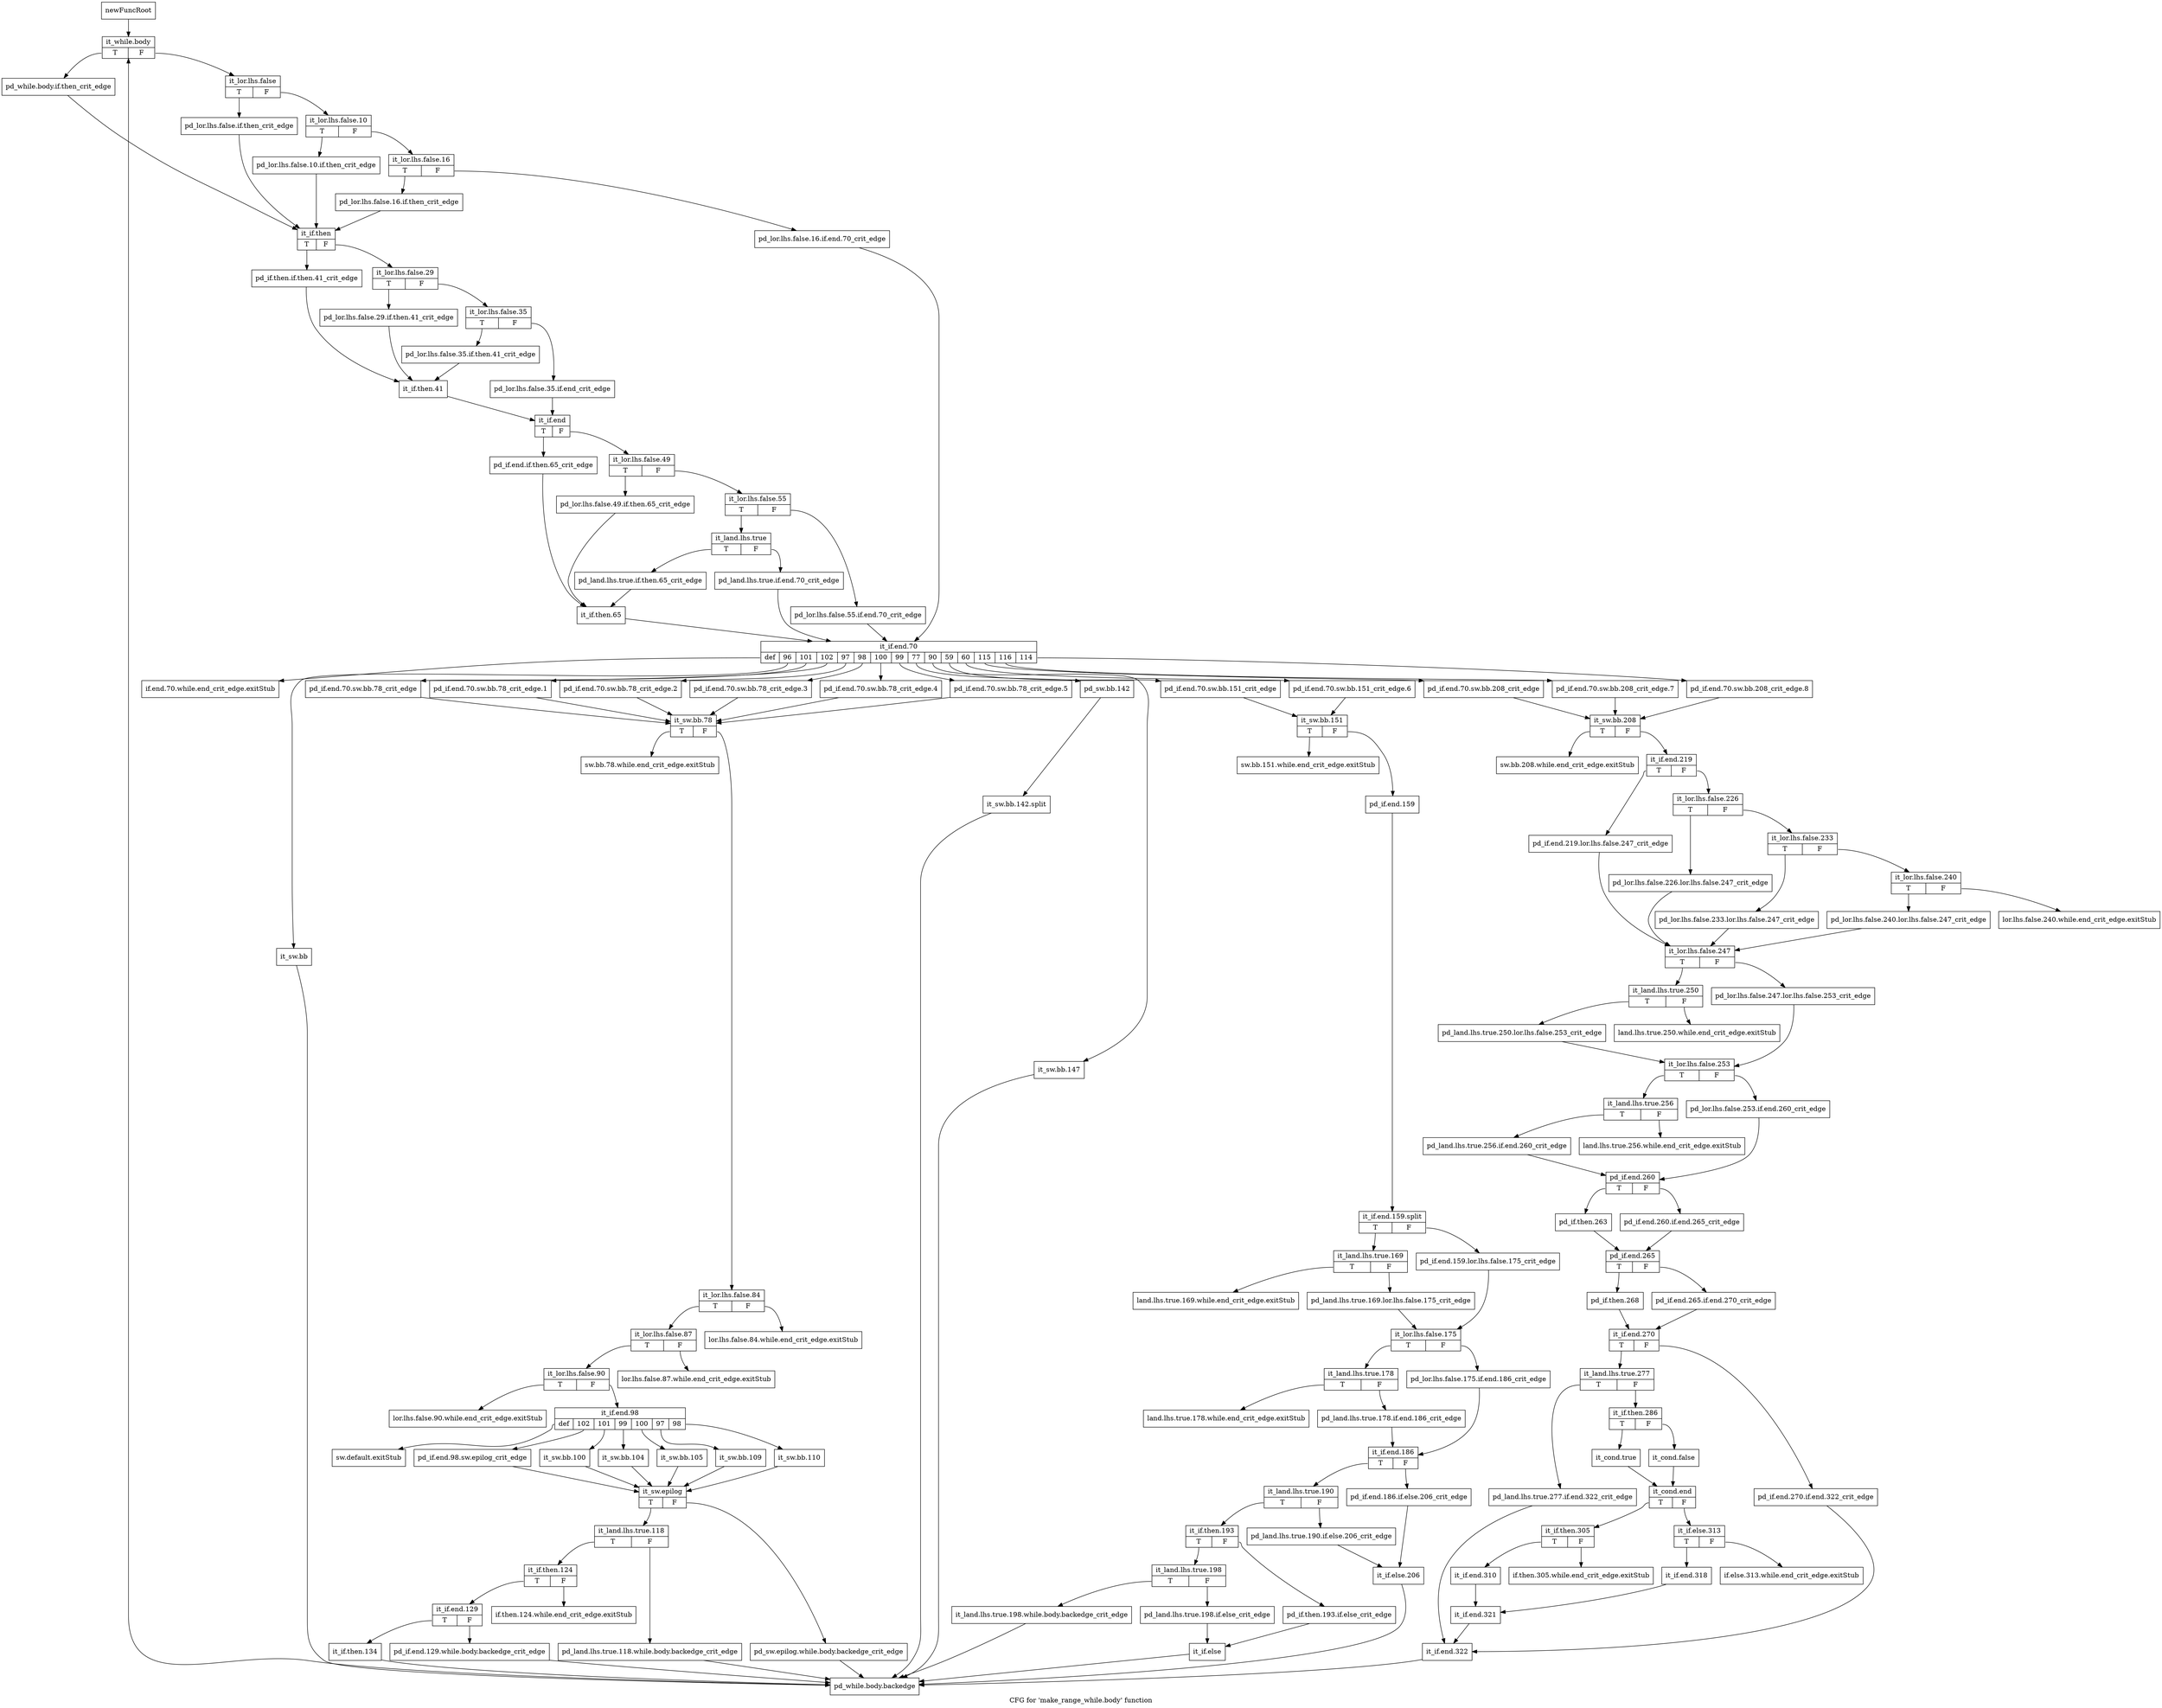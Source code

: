 digraph "CFG for 'make_range_while.body' function" {
	label="CFG for 'make_range_while.body' function";

	Node0xaf97100 [shape=record,label="{newFuncRoot}"];
	Node0xaf97100 -> Node0xafa9fa0;
	Node0xafa9aa0 [shape=record,label="{if.end.70.while.end_crit_edge.exitStub}"];
	Node0xafa9af0 [shape=record,label="{sw.bb.208.while.end_crit_edge.exitStub}"];
	Node0xafa9b40 [shape=record,label="{lor.lhs.false.240.while.end_crit_edge.exitStub}"];
	Node0xafa9b90 [shape=record,label="{land.lhs.true.250.while.end_crit_edge.exitStub}"];
	Node0xafa9be0 [shape=record,label="{land.lhs.true.256.while.end_crit_edge.exitStub}"];
	Node0xafa9c30 [shape=record,label="{if.else.313.while.end_crit_edge.exitStub}"];
	Node0xafa9c80 [shape=record,label="{if.then.305.while.end_crit_edge.exitStub}"];
	Node0xafa9cd0 [shape=record,label="{sw.bb.151.while.end_crit_edge.exitStub}"];
	Node0xafa9d20 [shape=record,label="{land.lhs.true.169.while.end_crit_edge.exitStub}"];
	Node0xafa9d70 [shape=record,label="{land.lhs.true.178.while.end_crit_edge.exitStub}"];
	Node0xafa9dc0 [shape=record,label="{sw.bb.78.while.end_crit_edge.exitStub}"];
	Node0xafa9e10 [shape=record,label="{lor.lhs.false.84.while.end_crit_edge.exitStub}"];
	Node0xafa9e60 [shape=record,label="{lor.lhs.false.87.while.end_crit_edge.exitStub}"];
	Node0xafa9eb0 [shape=record,label="{lor.lhs.false.90.while.end_crit_edge.exitStub}"];
	Node0xafa9f00 [shape=record,label="{sw.default.exitStub}"];
	Node0xafa9f50 [shape=record,label="{if.then.124.while.end_crit_edge.exitStub}"];
	Node0xafa9fa0 [shape=record,label="{it_while.body|{<s0>T|<s1>F}}"];
	Node0xafa9fa0:s0 -> Node0xafaa220;
	Node0xafa9fa0:s1 -> Node0xafa9ff0;
	Node0xafa9ff0 [shape=record,label="{it_lor.lhs.false|{<s0>T|<s1>F}}"];
	Node0xafa9ff0:s0 -> Node0xafaa1d0;
	Node0xafa9ff0:s1 -> Node0xafaa040;
	Node0xafaa040 [shape=record,label="{it_lor.lhs.false.10|{<s0>T|<s1>F}}"];
	Node0xafaa040:s0 -> Node0xafaa180;
	Node0xafaa040:s1 -> Node0xafaa090;
	Node0xafaa090 [shape=record,label="{it_lor.lhs.false.16|{<s0>T|<s1>F}}"];
	Node0xafaa090:s0 -> Node0xafaa130;
	Node0xafaa090:s1 -> Node0xafaa0e0;
	Node0xafaa0e0 [shape=record,label="{pd_lor.lhs.false.16.if.end.70_crit_edge}"];
	Node0xafaa0e0 -> Node0xafaa810;
	Node0xafaa130 [shape=record,label="{pd_lor.lhs.false.16.if.then_crit_edge}"];
	Node0xafaa130 -> Node0xafaa270;
	Node0xafaa180 [shape=record,label="{pd_lor.lhs.false.10.if.then_crit_edge}"];
	Node0xafaa180 -> Node0xafaa270;
	Node0xafaa1d0 [shape=record,label="{pd_lor.lhs.false.if.then_crit_edge}"];
	Node0xafaa1d0 -> Node0xafaa270;
	Node0xafaa220 [shape=record,label="{pd_while.body.if.then_crit_edge}"];
	Node0xafaa220 -> Node0xafaa270;
	Node0xafaa270 [shape=record,label="{it_if.then|{<s0>T|<s1>F}}"];
	Node0xafaa270:s0 -> Node0xafaa450;
	Node0xafaa270:s1 -> Node0xafaa2c0;
	Node0xafaa2c0 [shape=record,label="{it_lor.lhs.false.29|{<s0>T|<s1>F}}"];
	Node0xafaa2c0:s0 -> Node0xafaa400;
	Node0xafaa2c0:s1 -> Node0xafaa310;
	Node0xafaa310 [shape=record,label="{it_lor.lhs.false.35|{<s0>T|<s1>F}}"];
	Node0xafaa310:s0 -> Node0xafaa3b0;
	Node0xafaa310:s1 -> Node0xafaa360;
	Node0xafaa360 [shape=record,label="{pd_lor.lhs.false.35.if.end_crit_edge}"];
	Node0xafaa360 -> Node0xafaa4f0;
	Node0xafaa3b0 [shape=record,label="{pd_lor.lhs.false.35.if.then.41_crit_edge}"];
	Node0xafaa3b0 -> Node0xafaa4a0;
	Node0xafaa400 [shape=record,label="{pd_lor.lhs.false.29.if.then.41_crit_edge}"];
	Node0xafaa400 -> Node0xafaa4a0;
	Node0xafaa450 [shape=record,label="{pd_if.then.if.then.41_crit_edge}"];
	Node0xafaa450 -> Node0xafaa4a0;
	Node0xafaa4a0 [shape=record,label="{it_if.then.41}"];
	Node0xafaa4a0 -> Node0xafaa4f0;
	Node0xafaa4f0 [shape=record,label="{it_if.end|{<s0>T|<s1>F}}"];
	Node0xafaa4f0:s0 -> Node0xafaa770;
	Node0xafaa4f0:s1 -> Node0xafaa540;
	Node0xafaa540 [shape=record,label="{it_lor.lhs.false.49|{<s0>T|<s1>F}}"];
	Node0xafaa540:s0 -> Node0xafaa720;
	Node0xafaa540:s1 -> Node0xafaa590;
	Node0xafaa590 [shape=record,label="{it_lor.lhs.false.55|{<s0>T|<s1>F}}"];
	Node0xafaa590:s0 -> Node0xafaa630;
	Node0xafaa590:s1 -> Node0xafaa5e0;
	Node0xafaa5e0 [shape=record,label="{pd_lor.lhs.false.55.if.end.70_crit_edge}"];
	Node0xafaa5e0 -> Node0xafaa810;
	Node0xafaa630 [shape=record,label="{it_land.lhs.true|{<s0>T|<s1>F}}"];
	Node0xafaa630:s0 -> Node0xafaa6d0;
	Node0xafaa630:s1 -> Node0xafaa680;
	Node0xafaa680 [shape=record,label="{pd_land.lhs.true.if.end.70_crit_edge}"];
	Node0xafaa680 -> Node0xafaa810;
	Node0xafaa6d0 [shape=record,label="{pd_land.lhs.true.if.then.65_crit_edge}"];
	Node0xafaa6d0 -> Node0xafaa7c0;
	Node0xafaa720 [shape=record,label="{pd_lor.lhs.false.49.if.then.65_crit_edge}"];
	Node0xafaa720 -> Node0xafaa7c0;
	Node0xafaa770 [shape=record,label="{pd_if.end.if.then.65_crit_edge}"];
	Node0xafaa770 -> Node0xafaa7c0;
	Node0xafaa7c0 [shape=record,label="{it_if.then.65}"];
	Node0xafaa7c0 -> Node0xafaa810;
	Node0xafaa810 [shape=record,label="{it_if.end.70|{<s0>def|<s1>96|<s2>101|<s3>102|<s4>97|<s5>98|<s6>100|<s7>99|<s8>77|<s9>90|<s10>59|<s11>60|<s12>115|<s13>116|<s14>114}}"];
	Node0xafaa810:s0 -> Node0xafa9aa0;
	Node0xafaa810:s1 -> Node0xafac430;
	Node0xafaa810:s2 -> Node0xafabdf0;
	Node0xafaa810:s3 -> Node0xafabda0;
	Node0xafaa810:s4 -> Node0xafabd50;
	Node0xafaa810:s5 -> Node0xafabd00;
	Node0xafaa810:s6 -> Node0xafabcb0;
	Node0xafaa810:s7 -> Node0xafabc60;
	Node0xafaa810:s8 -> Node0xafabc10;
	Node0xafaa810:s9 -> Node0xafabbc0;
	Node0xafaa810:s10 -> Node0xafab530;
	Node0xafaa810:s11 -> Node0xafab4e0;
	Node0xafaa810:s12 -> Node0xafaa900;
	Node0xafaa810:s13 -> Node0xafaa8b0;
	Node0xafaa810:s14 -> Node0xafaa860;
	Node0xafaa860 [shape=record,label="{pd_if.end.70.sw.bb.208_crit_edge.8}"];
	Node0xafaa860 -> Node0xafaa950;
	Node0xafaa8b0 [shape=record,label="{pd_if.end.70.sw.bb.208_crit_edge.7}"];
	Node0xafaa8b0 -> Node0xafaa950;
	Node0xafaa900 [shape=record,label="{pd_if.end.70.sw.bb.208_crit_edge}"];
	Node0xafaa900 -> Node0xafaa950;
	Node0xafaa950 [shape=record,label="{it_sw.bb.208|{<s0>T|<s1>F}}"];
	Node0xafaa950:s0 -> Node0xafa9af0;
	Node0xafaa950:s1 -> Node0xafaa9a0;
	Node0xafaa9a0 [shape=record,label="{it_if.end.219|{<s0>T|<s1>F}}"];
	Node0xafaa9a0:s0 -> Node0xafaabd0;
	Node0xafaa9a0:s1 -> Node0xafaa9f0;
	Node0xafaa9f0 [shape=record,label="{it_lor.lhs.false.226|{<s0>T|<s1>F}}"];
	Node0xafaa9f0:s0 -> Node0xafaab80;
	Node0xafaa9f0:s1 -> Node0xafaaa40;
	Node0xafaaa40 [shape=record,label="{it_lor.lhs.false.233|{<s0>T|<s1>F}}"];
	Node0xafaaa40:s0 -> Node0xafaab30;
	Node0xafaaa40:s1 -> Node0xafaaa90;
	Node0xafaaa90 [shape=record,label="{it_lor.lhs.false.240|{<s0>T|<s1>F}}"];
	Node0xafaaa90:s0 -> Node0xafaaae0;
	Node0xafaaa90:s1 -> Node0xafa9b40;
	Node0xafaaae0 [shape=record,label="{pd_lor.lhs.false.240.lor.lhs.false.247_crit_edge}"];
	Node0xafaaae0 -> Node0xafaac20;
	Node0xafaab30 [shape=record,label="{pd_lor.lhs.false.233.lor.lhs.false.247_crit_edge}"];
	Node0xafaab30 -> Node0xafaac20;
	Node0xafaab80 [shape=record,label="{pd_lor.lhs.false.226.lor.lhs.false.247_crit_edge}"];
	Node0xafaab80 -> Node0xafaac20;
	Node0xafaabd0 [shape=record,label="{pd_if.end.219.lor.lhs.false.247_crit_edge}"];
	Node0xafaabd0 -> Node0xafaac20;
	Node0xafaac20 [shape=record,label="{it_lor.lhs.false.247|{<s0>T|<s1>F}}"];
	Node0xafaac20:s0 -> Node0xafaacc0;
	Node0xafaac20:s1 -> Node0xafaac70;
	Node0xafaac70 [shape=record,label="{pd_lor.lhs.false.247.lor.lhs.false.253_crit_edge}"];
	Node0xafaac70 -> Node0xafaad60;
	Node0xafaacc0 [shape=record,label="{it_land.lhs.true.250|{<s0>T|<s1>F}}"];
	Node0xafaacc0:s0 -> Node0xafaad10;
	Node0xafaacc0:s1 -> Node0xafa9b90;
	Node0xafaad10 [shape=record,label="{pd_land.lhs.true.250.lor.lhs.false.253_crit_edge}"];
	Node0xafaad10 -> Node0xafaad60;
	Node0xafaad60 [shape=record,label="{it_lor.lhs.false.253|{<s0>T|<s1>F}}"];
	Node0xafaad60:s0 -> Node0xafaae00;
	Node0xafaad60:s1 -> Node0xafaadb0;
	Node0xafaadb0 [shape=record,label="{pd_lor.lhs.false.253.if.end.260_crit_edge}"];
	Node0xafaadb0 -> Node0xafaaea0;
	Node0xafaae00 [shape=record,label="{it_land.lhs.true.256|{<s0>T|<s1>F}}"];
	Node0xafaae00:s0 -> Node0xafaae50;
	Node0xafaae00:s1 -> Node0xafa9be0;
	Node0xafaae50 [shape=record,label="{pd_land.lhs.true.256.if.end.260_crit_edge}"];
	Node0xafaae50 -> Node0xafaaea0;
	Node0xafaaea0 [shape=record,label="{pd_if.end.260|{<s0>T|<s1>F}}"];
	Node0xafaaea0:s0 -> Node0xafaaf40;
	Node0xafaaea0:s1 -> Node0xafaaef0;
	Node0xafaaef0 [shape=record,label="{pd_if.end.260.if.end.265_crit_edge}"];
	Node0xafaaef0 -> Node0xafaaf90;
	Node0xafaaf40 [shape=record,label="{pd_if.then.263}"];
	Node0xafaaf40 -> Node0xafaaf90;
	Node0xafaaf90 [shape=record,label="{pd_if.end.265|{<s0>T|<s1>F}}"];
	Node0xafaaf90:s0 -> Node0xafab030;
	Node0xafaaf90:s1 -> Node0xafaafe0;
	Node0xafaafe0 [shape=record,label="{pd_if.end.265.if.end.270_crit_edge}"];
	Node0xafaafe0 -> Node0xafab080;
	Node0xafab030 [shape=record,label="{pd_if.then.268}"];
	Node0xafab030 -> Node0xafab080;
	Node0xafab080 [shape=record,label="{it_if.end.270|{<s0>T|<s1>F}}"];
	Node0xafab080:s0 -> Node0xafab120;
	Node0xafab080:s1 -> Node0xafab0d0;
	Node0xafab0d0 [shape=record,label="{pd_if.end.270.if.end.322_crit_edge}"];
	Node0xafab0d0 -> Node0xafab490;
	Node0xafab120 [shape=record,label="{it_land.lhs.true.277|{<s0>T|<s1>F}}"];
	Node0xafab120:s0 -> Node0xafab440;
	Node0xafab120:s1 -> Node0xafab170;
	Node0xafab170 [shape=record,label="{it_if.then.286|{<s0>T|<s1>F}}"];
	Node0xafab170:s0 -> Node0xafab210;
	Node0xafab170:s1 -> Node0xafab1c0;
	Node0xafab1c0 [shape=record,label="{it_cond.false}"];
	Node0xafab1c0 -> Node0xafab260;
	Node0xafab210 [shape=record,label="{it_cond.true}"];
	Node0xafab210 -> Node0xafab260;
	Node0xafab260 [shape=record,label="{it_cond.end|{<s0>T|<s1>F}}"];
	Node0xafab260:s0 -> Node0xafab350;
	Node0xafab260:s1 -> Node0xafab2b0;
	Node0xafab2b0 [shape=record,label="{it_if.else.313|{<s0>T|<s1>F}}"];
	Node0xafab2b0:s0 -> Node0xafab300;
	Node0xafab2b0:s1 -> Node0xafa9c30;
	Node0xafab300 [shape=record,label="{it_if.end.318}"];
	Node0xafab300 -> Node0xafab3f0;
	Node0xafab350 [shape=record,label="{it_if.then.305|{<s0>T|<s1>F}}"];
	Node0xafab350:s0 -> Node0xafab3a0;
	Node0xafab350:s1 -> Node0xafa9c80;
	Node0xafab3a0 [shape=record,label="{it_if.end.310}"];
	Node0xafab3a0 -> Node0xafab3f0;
	Node0xafab3f0 [shape=record,label="{it_if.end.321}"];
	Node0xafab3f0 -> Node0xafab490;
	Node0xafab440 [shape=record,label="{pd_land.lhs.true.277.if.end.322_crit_edge}"];
	Node0xafab440 -> Node0xafab490;
	Node0xafab490 [shape=record,label="{it_if.end.322}"];
	Node0xafab490 -> Node0xafac480;
	Node0xafab4e0 [shape=record,label="{pd_if.end.70.sw.bb.151_crit_edge.6}"];
	Node0xafab4e0 -> Node0xafab580;
	Node0xafab530 [shape=record,label="{pd_if.end.70.sw.bb.151_crit_edge}"];
	Node0xafab530 -> Node0xafab580;
	Node0xafab580 [shape=record,label="{it_sw.bb.151|{<s0>T|<s1>F}}"];
	Node0xafab580:s0 -> Node0xafa9cd0;
	Node0xafab580:s1 -> Node0xafab5d0;
	Node0xafab5d0 [shape=record,label="{pd_if.end.159}"];
	Node0xafab5d0 -> Node0xf6753b0;
	Node0xf6753b0 [shape=record,label="{it_if.end.159.split|{<s0>T|<s1>F}}"];
	Node0xf6753b0:s0 -> Node0xafab670;
	Node0xf6753b0:s1 -> Node0xafab620;
	Node0xafab620 [shape=record,label="{pd_if.end.159.lor.lhs.false.175_crit_edge}"];
	Node0xafab620 -> Node0xafab710;
	Node0xafab670 [shape=record,label="{it_land.lhs.true.169|{<s0>T|<s1>F}}"];
	Node0xafab670:s0 -> Node0xafa9d20;
	Node0xafab670:s1 -> Node0xafab6c0;
	Node0xafab6c0 [shape=record,label="{pd_land.lhs.true.169.lor.lhs.false.175_crit_edge}"];
	Node0xafab6c0 -> Node0xafab710;
	Node0xafab710 [shape=record,label="{it_lor.lhs.false.175|{<s0>T|<s1>F}}"];
	Node0xafab710:s0 -> Node0xafab7b0;
	Node0xafab710:s1 -> Node0xafab760;
	Node0xafab760 [shape=record,label="{pd_lor.lhs.false.175.if.end.186_crit_edge}"];
	Node0xafab760 -> Node0xafab850;
	Node0xafab7b0 [shape=record,label="{it_land.lhs.true.178|{<s0>T|<s1>F}}"];
	Node0xafab7b0:s0 -> Node0xafa9d70;
	Node0xafab7b0:s1 -> Node0xafab800;
	Node0xafab800 [shape=record,label="{pd_land.lhs.true.178.if.end.186_crit_edge}"];
	Node0xafab800 -> Node0xafab850;
	Node0xafab850 [shape=record,label="{it_if.end.186|{<s0>T|<s1>F}}"];
	Node0xafab850:s0 -> Node0xafab8f0;
	Node0xafab850:s1 -> Node0xafab8a0;
	Node0xafab8a0 [shape=record,label="{pd_if.end.186.if.else.206_crit_edge}"];
	Node0xafab8a0 -> Node0xafab990;
	Node0xafab8f0 [shape=record,label="{it_land.lhs.true.190|{<s0>T|<s1>F}}"];
	Node0xafab8f0:s0 -> Node0xafab9e0;
	Node0xafab8f0:s1 -> Node0xafab940;
	Node0xafab940 [shape=record,label="{pd_land.lhs.true.190.if.else.206_crit_edge}"];
	Node0xafab940 -> Node0xafab990;
	Node0xafab990 [shape=record,label="{it_if.else.206}"];
	Node0xafab990 -> Node0xafac480;
	Node0xafab9e0 [shape=record,label="{it_if.then.193|{<s0>T|<s1>F}}"];
	Node0xafab9e0:s0 -> Node0xafaba80;
	Node0xafab9e0:s1 -> Node0xafaba30;
	Node0xafaba30 [shape=record,label="{pd_if.then.193.if.else_crit_edge}"];
	Node0xafaba30 -> Node0xafabb20;
	Node0xafaba80 [shape=record,label="{it_land.lhs.true.198|{<s0>T|<s1>F}}"];
	Node0xafaba80:s0 -> Node0xafabb70;
	Node0xafaba80:s1 -> Node0xafabad0;
	Node0xafabad0 [shape=record,label="{pd_land.lhs.true.198.if.else_crit_edge}"];
	Node0xafabad0 -> Node0xafabb20;
	Node0xafabb20 [shape=record,label="{it_if.else}"];
	Node0xafabb20 -> Node0xafac480;
	Node0xafabb70 [shape=record,label="{it_land.lhs.true.198.while.body.backedge_crit_edge}"];
	Node0xafabb70 -> Node0xafac480;
	Node0xafabbc0 [shape=record,label="{it_sw.bb.147}"];
	Node0xafabbc0 -> Node0xafac480;
	Node0xafabc10 [shape=record,label="{pd_sw.bb.142}"];
	Node0xafabc10 -> Node0xf675ae0;
	Node0xf675ae0 [shape=record,label="{it_sw.bb.142.split}"];
	Node0xf675ae0 -> Node0xafac480;
	Node0xafabc60 [shape=record,label="{pd_if.end.70.sw.bb.78_crit_edge.5}"];
	Node0xafabc60 -> Node0xafabe40;
	Node0xafabcb0 [shape=record,label="{pd_if.end.70.sw.bb.78_crit_edge.4}"];
	Node0xafabcb0 -> Node0xafabe40;
	Node0xafabd00 [shape=record,label="{pd_if.end.70.sw.bb.78_crit_edge.3}"];
	Node0xafabd00 -> Node0xafabe40;
	Node0xafabd50 [shape=record,label="{pd_if.end.70.sw.bb.78_crit_edge.2}"];
	Node0xafabd50 -> Node0xafabe40;
	Node0xafabda0 [shape=record,label="{pd_if.end.70.sw.bb.78_crit_edge.1}"];
	Node0xafabda0 -> Node0xafabe40;
	Node0xafabdf0 [shape=record,label="{pd_if.end.70.sw.bb.78_crit_edge}"];
	Node0xafabdf0 -> Node0xafabe40;
	Node0xafabe40 [shape=record,label="{it_sw.bb.78|{<s0>T|<s1>F}}"];
	Node0xafabe40:s0 -> Node0xafa9dc0;
	Node0xafabe40:s1 -> Node0xafabe90;
	Node0xafabe90 [shape=record,label="{it_lor.lhs.false.84|{<s0>T|<s1>F}}"];
	Node0xafabe90:s0 -> Node0xafabee0;
	Node0xafabe90:s1 -> Node0xafa9e10;
	Node0xafabee0 [shape=record,label="{it_lor.lhs.false.87|{<s0>T|<s1>F}}"];
	Node0xafabee0:s0 -> Node0xafabf30;
	Node0xafabee0:s1 -> Node0xafa9e60;
	Node0xafabf30 [shape=record,label="{it_lor.lhs.false.90|{<s0>T|<s1>F}}"];
	Node0xafabf30:s0 -> Node0xafa9eb0;
	Node0xafabf30:s1 -> Node0xafabf80;
	Node0xafabf80 [shape=record,label="{it_if.end.98|{<s0>def|<s1>102|<s2>101|<s3>99|<s4>100|<s5>97|<s6>98}}"];
	Node0xafabf80:s0 -> Node0xafa9f00;
	Node0xafabf80:s1 -> Node0xafac160;
	Node0xafabf80:s2 -> Node0xafac110;
	Node0xafabf80:s3 -> Node0xafac0c0;
	Node0xafabf80:s4 -> Node0xafac070;
	Node0xafabf80:s5 -> Node0xafac020;
	Node0xafabf80:s6 -> Node0xafabfd0;
	Node0xafabfd0 [shape=record,label="{it_sw.bb.110}"];
	Node0xafabfd0 -> Node0xafac1b0;
	Node0xafac020 [shape=record,label="{it_sw.bb.109}"];
	Node0xafac020 -> Node0xafac1b0;
	Node0xafac070 [shape=record,label="{it_sw.bb.105}"];
	Node0xafac070 -> Node0xafac1b0;
	Node0xafac0c0 [shape=record,label="{it_sw.bb.104}"];
	Node0xafac0c0 -> Node0xafac1b0;
	Node0xafac110 [shape=record,label="{it_sw.bb.100}"];
	Node0xafac110 -> Node0xafac1b0;
	Node0xafac160 [shape=record,label="{pd_if.end.98.sw.epilog_crit_edge}"];
	Node0xafac160 -> Node0xafac1b0;
	Node0xafac1b0 [shape=record,label="{it_sw.epilog|{<s0>T|<s1>F}}"];
	Node0xafac1b0:s0 -> Node0xafac250;
	Node0xafac1b0:s1 -> Node0xafac200;
	Node0xafac200 [shape=record,label="{pd_sw.epilog.while.body.backedge_crit_edge}"];
	Node0xafac200 -> Node0xafac480;
	Node0xafac250 [shape=record,label="{it_land.lhs.true.118|{<s0>T|<s1>F}}"];
	Node0xafac250:s0 -> Node0xafac2f0;
	Node0xafac250:s1 -> Node0xafac2a0;
	Node0xafac2a0 [shape=record,label="{pd_land.lhs.true.118.while.body.backedge_crit_edge}"];
	Node0xafac2a0 -> Node0xafac480;
	Node0xafac2f0 [shape=record,label="{it_if.then.124|{<s0>T|<s1>F}}"];
	Node0xafac2f0:s0 -> Node0xafac340;
	Node0xafac2f0:s1 -> Node0xafa9f50;
	Node0xafac340 [shape=record,label="{it_if.end.129|{<s0>T|<s1>F}}"];
	Node0xafac340:s0 -> Node0xafac3e0;
	Node0xafac340:s1 -> Node0xafac390;
	Node0xafac390 [shape=record,label="{pd_if.end.129.while.body.backedge_crit_edge}"];
	Node0xafac390 -> Node0xafac480;
	Node0xafac3e0 [shape=record,label="{it_if.then.134}"];
	Node0xafac3e0 -> Node0xafac480;
	Node0xafac430 [shape=record,label="{it_sw.bb}"];
	Node0xafac430 -> Node0xafac480;
	Node0xafac480 [shape=record,label="{pd_while.body.backedge}"];
	Node0xafac480 -> Node0xafa9fa0;
}
